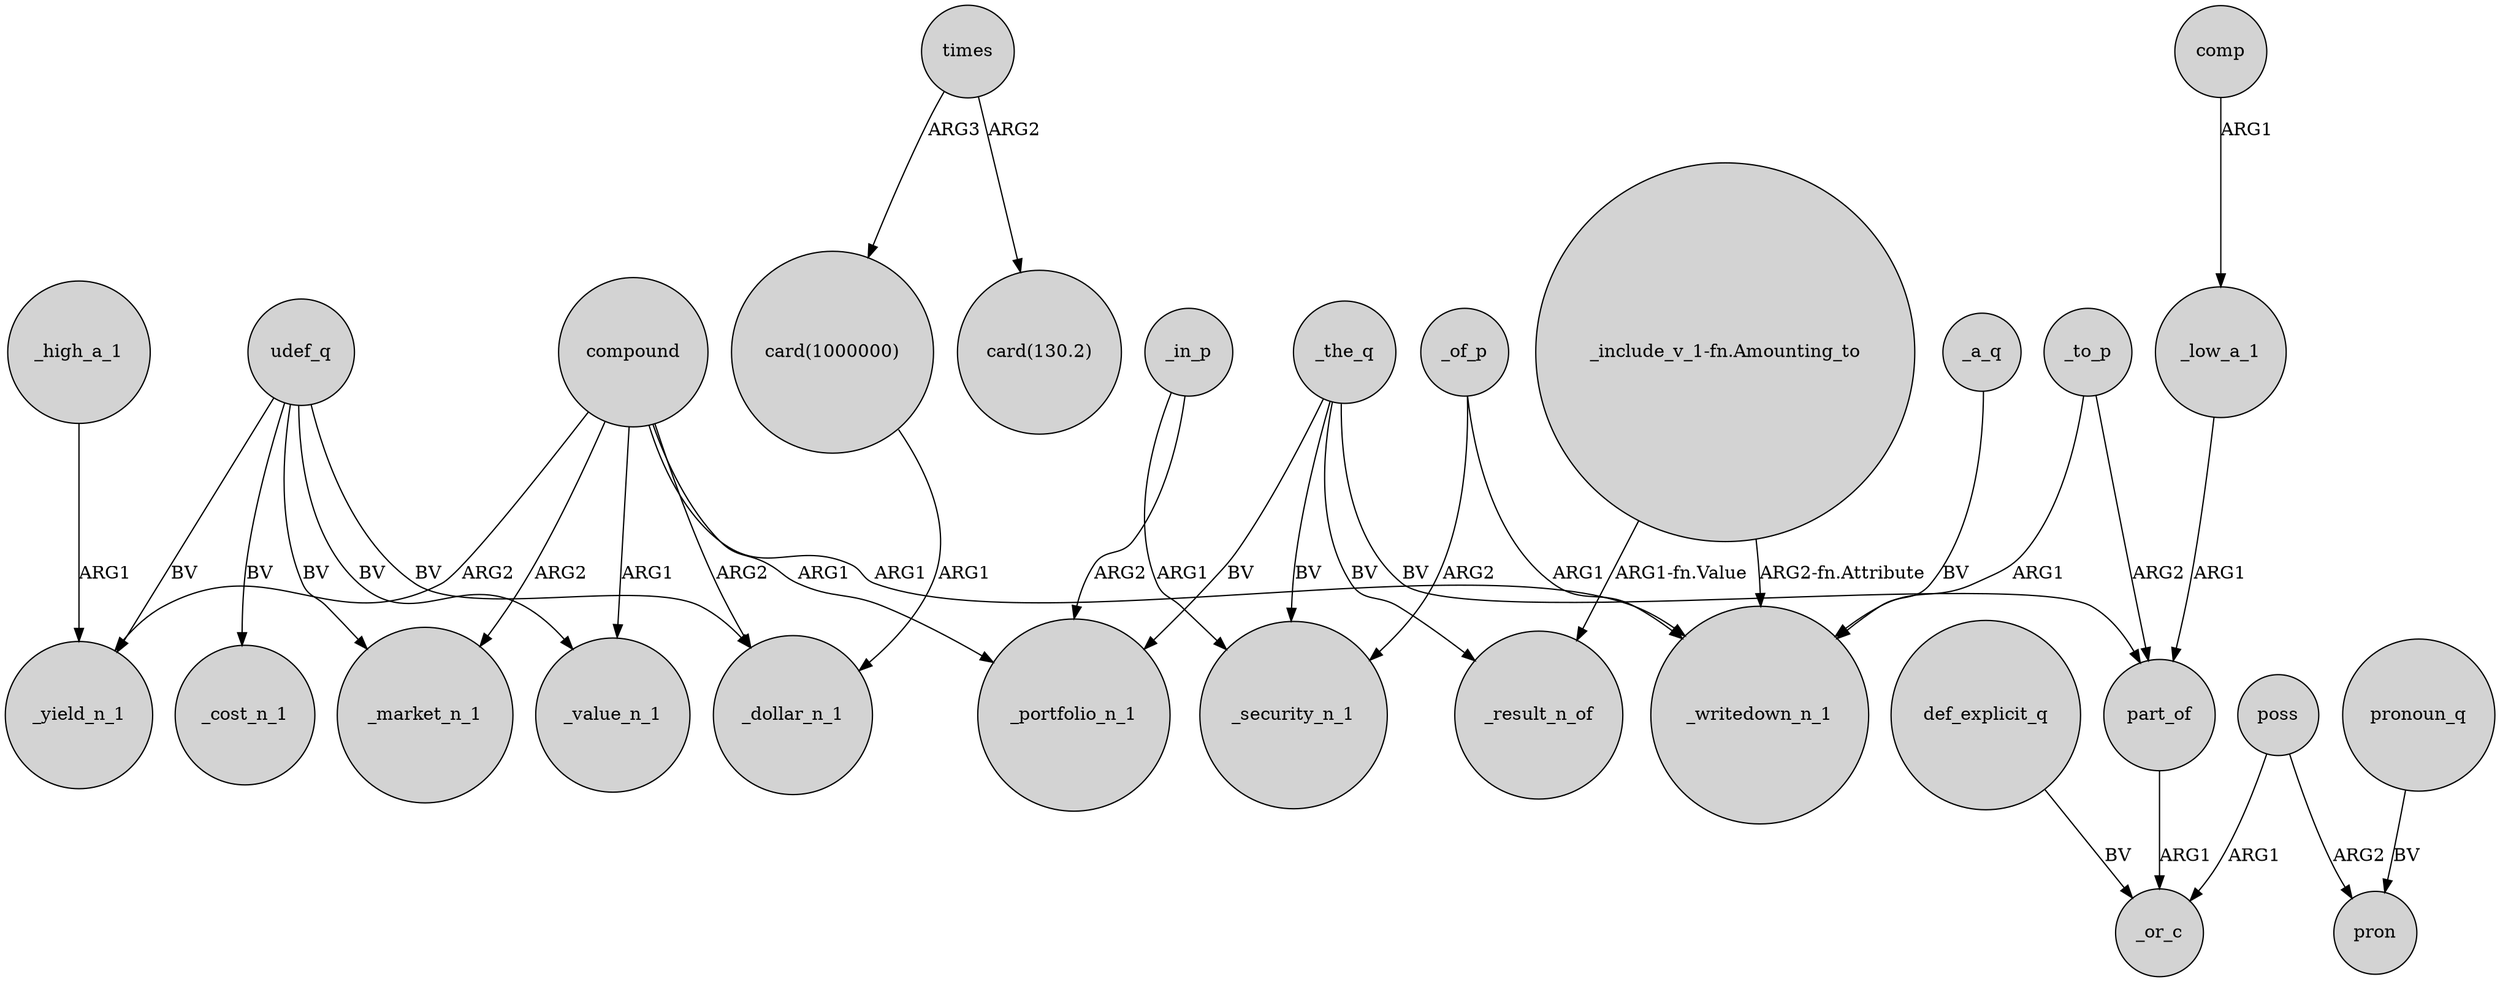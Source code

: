 digraph {
	node [shape=circle style=filled]
	_the_q -> _portfolio_n_1 [label=BV]
	udef_q -> _market_n_1 [label=BV]
	"_include_v_1-fn.Amounting_to" -> _result_n_of [label="ARG1-fn.Value"]
	"_include_v_1-fn.Amounting_to" -> _writedown_n_1 [label="ARG2-fn.Attribute"]
	def_explicit_q -> _or_c [label=BV]
	_the_q -> part_of [label=BV]
	comp -> _low_a_1 [label=ARG1]
	compound -> _yield_n_1 [label=ARG2]
	compound -> _market_n_1 [label=ARG2]
	_of_p -> _security_n_1 [label=ARG2]
	_a_q -> _writedown_n_1 [label=BV]
	udef_q -> _value_n_1 [label=BV]
	times -> "card(1000000)" [label=ARG3]
	compound -> _portfolio_n_1 [label=ARG1]
	compound -> _dollar_n_1 [label=ARG2]
	pronoun_q -> pron [label=BV]
	_to_p -> _writedown_n_1 [label=ARG1]
	poss -> _or_c [label=ARG1]
	poss -> pron [label=ARG2]
	part_of -> _or_c [label=ARG1]
	_low_a_1 -> part_of [label=ARG1]
	_the_q -> _result_n_of [label=BV]
	udef_q -> _yield_n_1 [label=BV]
	udef_q -> _dollar_n_1 [label=BV]
	compound -> _writedown_n_1 [label=ARG1]
	"card(1000000)" -> _dollar_n_1 [label=ARG1]
	_to_p -> part_of [label=ARG2]
	_high_a_1 -> _yield_n_1 [label=ARG1]
	times -> "card(130.2)" [label=ARG2]
	compound -> _value_n_1 [label=ARG1]
	_the_q -> _security_n_1 [label=BV]
	_in_p -> _portfolio_n_1 [label=ARG2]
	_in_p -> _security_n_1 [label=ARG1]
	_of_p -> _writedown_n_1 [label=ARG1]
	udef_q -> _cost_n_1 [label=BV]
}
